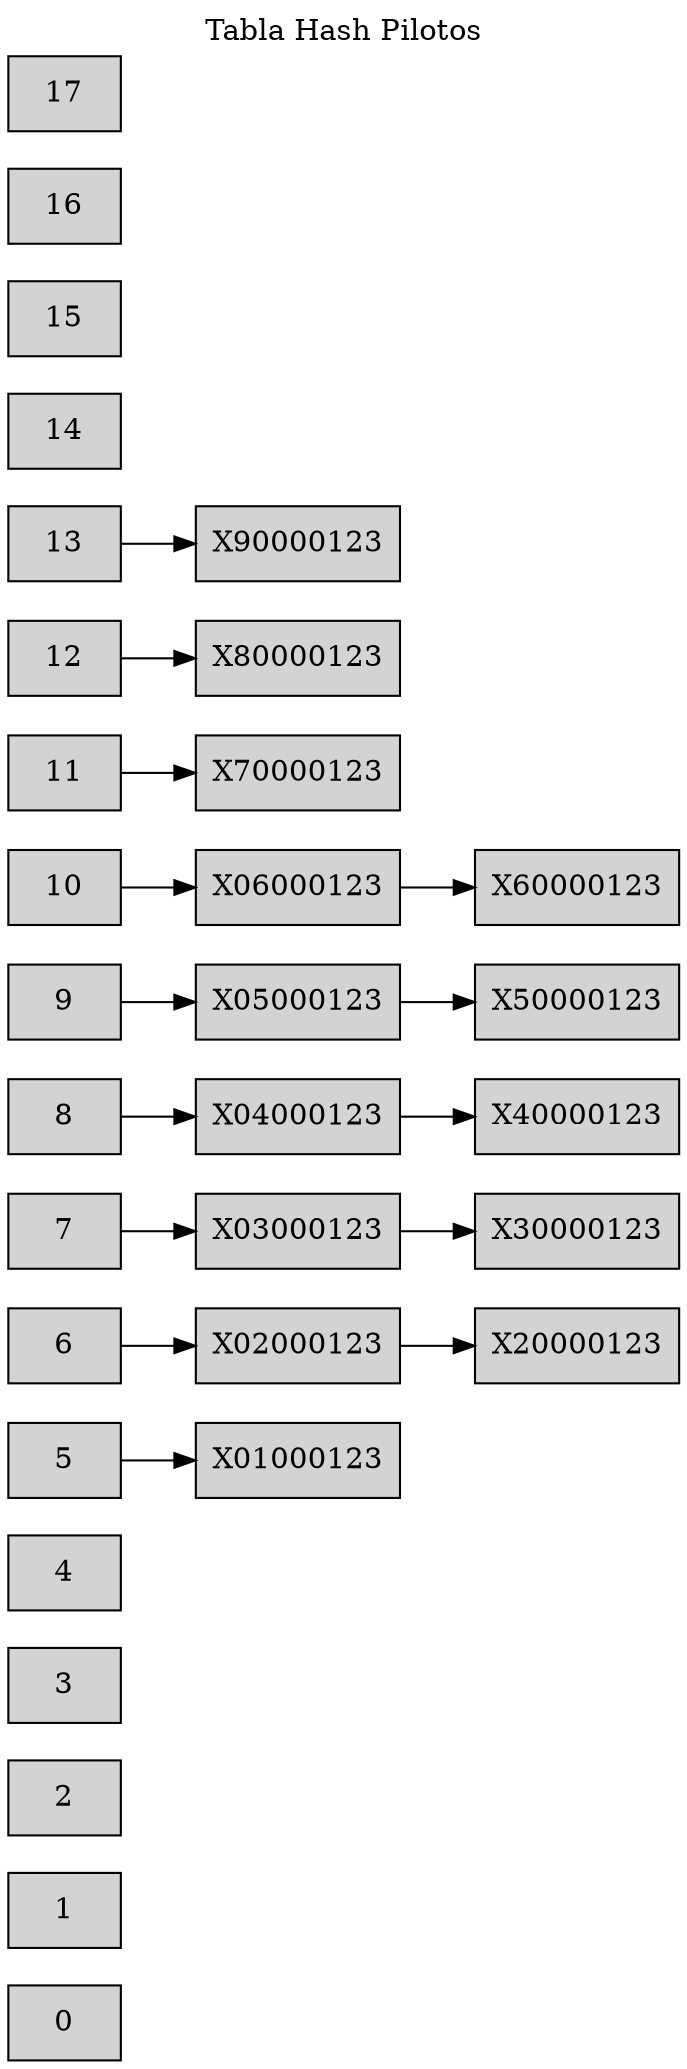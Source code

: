 digraph G {
rankdir=LR;
labelloc="t";
label="Tabla Hash Pilotos";
node [shape=record];
index0 [label="0", shape=box, style=filled];
index1 [label="1", shape=box, style=filled];
index2 [label="2", shape=box, style=filled];
index3 [label="3", shape=box, style=filled];
index4 [label="4", shape=box, style=filled];
index5 [label="5", shape=box, style=filled];
index6 [label="6", shape=box, style=filled];
index7 [label="7", shape=box, style=filled];
index8 [label="8", shape=box, style=filled];
index9 [label="9", shape=box, style=filled];
index10 [label="10", shape=box, style=filled];
index11 [label="11", shape=box, style=filled];
index12 [label="12", shape=box, style=filled];
index13 [label="13", shape=box, style=filled];
index14 [label="14", shape=box, style=filled];
index15 [label="15", shape=box, style=filled];
index16 [label="16", shape=box, style=filled];
index17 [label="17", shape=box, style=filled];
nodo5_0 [label="{X01000123}", shape=record, style=filled];
index5 -> nodo5_0;
nodo6_0 [label="{X02000123}", shape=record, style=filled];
index6 -> nodo6_0;
nodo6_1 [label="{X20000123}", shape=record, style=filled];
nodo6_0 -> nodo6_1;
nodo7_0 [label="{X03000123}", shape=record, style=filled];
index7 -> nodo7_0;
nodo7_1 [label="{X30000123}", shape=record, style=filled];
nodo7_0 -> nodo7_1;
nodo8_0 [label="{X04000123}", shape=record, style=filled];
index8 -> nodo8_0;
nodo8_1 [label="{X40000123}", shape=record, style=filled];
nodo8_0 -> nodo8_1;
nodo9_0 [label="{X05000123}", shape=record, style=filled];
index9 -> nodo9_0;
nodo9_1 [label="{X50000123}", shape=record, style=filled];
nodo9_0 -> nodo9_1;
nodo10_0 [label="{X06000123}", shape=record, style=filled];
index10 -> nodo10_0;
nodo10_1 [label="{X60000123}", shape=record, style=filled];
nodo10_0 -> nodo10_1;
nodo11_0 [label="{X70000123}", shape=record, style=filled];
index11 -> nodo11_0;
nodo12_0 [label="{X80000123}", shape=record, style=filled];
index12 -> nodo12_0;
nodo13_0 [label="{X90000123}", shape=record, style=filled];
index13 -> nodo13_0;
}
